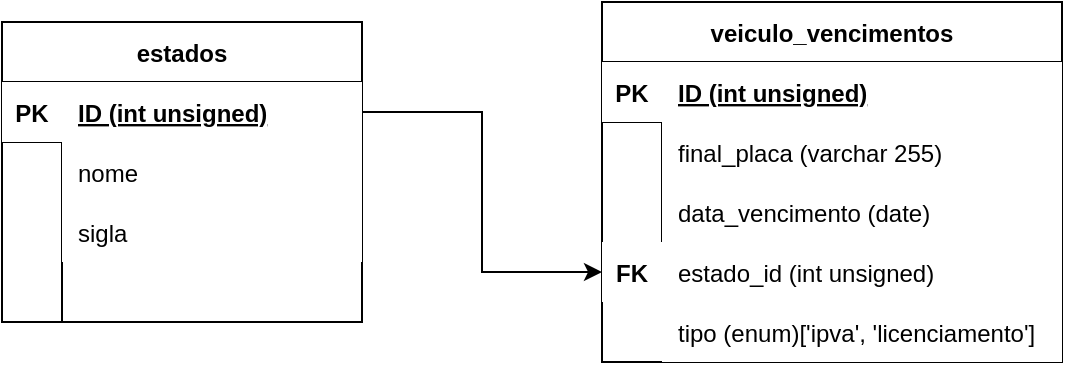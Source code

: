 <mxfile version="13.9.9" type="github">
  <diagram id="BDA7v9wnTE2G7iOWKpPn" name="Page-1">
    <mxGraphModel dx="687" dy="257" grid="1" gridSize="10" guides="1" tooltips="1" connect="1" arrows="1" fold="1" page="1" pageScale="1" pageWidth="850" pageHeight="1100" math="0" shadow="0">
      <root>
        <mxCell id="0" />
        <mxCell id="1" parent="0" />
        <mxCell id="KbTarNRCLpPFlz5eziaB-1" value="veiculo_vencimentos" style="shape=table;startSize=30;container=1;collapsible=1;childLayout=tableLayout;fixedRows=1;rowLines=0;fontStyle=1;align=center;resizeLast=1;" vertex="1" parent="1">
          <mxGeometry x="570" y="160" width="230" height="180" as="geometry" />
        </mxCell>
        <mxCell id="KbTarNRCLpPFlz5eziaB-2" value="" style="shape=partialRectangle;collapsible=0;dropTarget=0;pointerEvents=0;fillColor=none;top=0;left=0;bottom=1;right=0;points=[[0,0.5],[1,0.5]];portConstraint=eastwest;" vertex="1" parent="KbTarNRCLpPFlz5eziaB-1">
          <mxGeometry y="30" width="230" height="30" as="geometry" />
        </mxCell>
        <mxCell id="KbTarNRCLpPFlz5eziaB-3" value="PK" style="shape=partialRectangle;connectable=0;top=0;left=0;bottom=0;right=0;fontStyle=1;overflow=hidden;" vertex="1" parent="KbTarNRCLpPFlz5eziaB-2">
          <mxGeometry width="30" height="30" as="geometry" />
        </mxCell>
        <mxCell id="KbTarNRCLpPFlz5eziaB-4" value="ID (int unsigned)" style="shape=partialRectangle;connectable=0;top=0;left=0;bottom=0;right=0;align=left;spacingLeft=6;fontStyle=5;overflow=hidden;labelBorderColor=none;perimeterSpacing=0;" vertex="1" parent="KbTarNRCLpPFlz5eziaB-2">
          <mxGeometry x="30" width="200" height="30" as="geometry" />
        </mxCell>
        <mxCell id="KbTarNRCLpPFlz5eziaB-8" value="" style="shape=partialRectangle;collapsible=0;dropTarget=0;pointerEvents=0;fillColor=none;top=0;left=0;bottom=0;right=0;points=[[0,0.5],[1,0.5]];portConstraint=eastwest;" vertex="1" parent="KbTarNRCLpPFlz5eziaB-1">
          <mxGeometry y="60" width="230" height="30" as="geometry" />
        </mxCell>
        <mxCell id="KbTarNRCLpPFlz5eziaB-9" value="" style="shape=partialRectangle;connectable=0;fillColor=none;top=0;left=0;bottom=0;right=0;editable=1;overflow=hidden;" vertex="1" parent="KbTarNRCLpPFlz5eziaB-8">
          <mxGeometry width="30" height="30" as="geometry" />
        </mxCell>
        <mxCell id="KbTarNRCLpPFlz5eziaB-10" value="final_placa (varchar 255)" style="shape=partialRectangle;connectable=0;top=0;left=0;bottom=0;right=0;align=left;spacingLeft=6;overflow=hidden;labelBackgroundColor=none;labelBorderColor=none;" vertex="1" parent="KbTarNRCLpPFlz5eziaB-8">
          <mxGeometry x="30" width="200" height="30" as="geometry" />
        </mxCell>
        <mxCell id="KbTarNRCLpPFlz5eziaB-11" value="" style="shape=partialRectangle;collapsible=0;dropTarget=0;pointerEvents=0;fillColor=none;top=0;left=0;bottom=0;right=0;points=[[0,0.5],[1,0.5]];portConstraint=eastwest;" vertex="1" parent="KbTarNRCLpPFlz5eziaB-1">
          <mxGeometry y="90" width="230" height="30" as="geometry" />
        </mxCell>
        <mxCell id="KbTarNRCLpPFlz5eziaB-12" value="" style="shape=partialRectangle;connectable=0;fillColor=none;top=0;left=0;bottom=0;right=0;editable=1;overflow=hidden;" vertex="1" parent="KbTarNRCLpPFlz5eziaB-11">
          <mxGeometry width="30" height="30" as="geometry" />
        </mxCell>
        <mxCell id="KbTarNRCLpPFlz5eziaB-13" value="data_vencimento (date)" style="shape=partialRectangle;connectable=0;top=0;left=0;bottom=0;right=0;align=left;spacingLeft=6;overflow=hidden;labelBackgroundColor=none;" vertex="1" parent="KbTarNRCLpPFlz5eziaB-11">
          <mxGeometry x="30" width="200" height="30" as="geometry" />
        </mxCell>
        <mxCell id="KbTarNRCLpPFlz5eziaB-5" value="" style="shape=partialRectangle;collapsible=0;dropTarget=0;pointerEvents=0;fillColor=none;top=0;left=0;bottom=0;right=0;points=[[0,0.5],[1,0.5]];portConstraint=eastwest;" vertex="1" parent="KbTarNRCLpPFlz5eziaB-1">
          <mxGeometry y="120" width="230" height="30" as="geometry" />
        </mxCell>
        <mxCell id="KbTarNRCLpPFlz5eziaB-6" value="" style="shape=partialRectangle;connectable=0;fillColor=none;top=0;left=0;bottom=0;right=0;editable=1;overflow=hidden;" vertex="1" parent="KbTarNRCLpPFlz5eziaB-5">
          <mxGeometry width="30" height="30" as="geometry" />
        </mxCell>
        <mxCell id="KbTarNRCLpPFlz5eziaB-7" value="" style="shape=partialRectangle;connectable=0;fillColor=none;top=0;left=0;bottom=0;right=0;align=left;spacingLeft=6;overflow=hidden;" vertex="1" parent="KbTarNRCLpPFlz5eziaB-5">
          <mxGeometry x="30" width="200" height="30" as="geometry" />
        </mxCell>
        <mxCell id="KbTarNRCLpPFlz5eziaB-14" value="estado_id (int unsigned)" style="shape=partialRectangle;connectable=0;top=0;left=0;bottom=0;right=0;align=left;spacingLeft=6;overflow=hidden;labelBackgroundColor=none;" vertex="1" parent="1">
          <mxGeometry x="600" y="280" width="200" height="30" as="geometry" />
        </mxCell>
        <mxCell id="KbTarNRCLpPFlz5eziaB-15" value="FK" style="shape=partialRectangle;connectable=0;top=0;left=0;bottom=0;right=0;fontStyle=1;overflow=hidden;" vertex="1" parent="1">
          <mxGeometry x="570" y="280" width="30" height="30" as="geometry" />
        </mxCell>
        <mxCell id="KbTarNRCLpPFlz5eziaB-16" value="estados" style="shape=table;startSize=30;container=1;collapsible=1;childLayout=tableLayout;fixedRows=1;rowLines=0;fontStyle=1;align=center;resizeLast=1;" vertex="1" parent="1">
          <mxGeometry x="270" y="170" width="180" height="150" as="geometry" />
        </mxCell>
        <mxCell id="KbTarNRCLpPFlz5eziaB-17" value="" style="shape=partialRectangle;collapsible=0;dropTarget=0;pointerEvents=0;fillColor=none;top=0;left=0;bottom=1;right=0;points=[[0,0.5],[1,0.5]];portConstraint=eastwest;" vertex="1" parent="KbTarNRCLpPFlz5eziaB-16">
          <mxGeometry y="30" width="180" height="30" as="geometry" />
        </mxCell>
        <mxCell id="KbTarNRCLpPFlz5eziaB-18" value="PK" style="shape=partialRectangle;connectable=0;top=0;left=0;bottom=0;right=0;fontStyle=1;overflow=hidden;" vertex="1" parent="KbTarNRCLpPFlz5eziaB-17">
          <mxGeometry width="30" height="30" as="geometry" />
        </mxCell>
        <mxCell id="KbTarNRCLpPFlz5eziaB-19" value="ID (int unsigned)" style="shape=partialRectangle;connectable=0;top=0;left=0;bottom=0;right=0;align=left;spacingLeft=6;fontStyle=5;overflow=hidden;labelBorderColor=none;perimeterSpacing=0;" vertex="1" parent="KbTarNRCLpPFlz5eziaB-17">
          <mxGeometry x="30" width="150" height="30" as="geometry" />
        </mxCell>
        <mxCell id="KbTarNRCLpPFlz5eziaB-20" value="" style="shape=partialRectangle;collapsible=0;dropTarget=0;pointerEvents=0;fillColor=none;top=0;left=0;bottom=0;right=0;points=[[0,0.5],[1,0.5]];portConstraint=eastwest;" vertex="1" parent="KbTarNRCLpPFlz5eziaB-16">
          <mxGeometry y="60" width="180" height="30" as="geometry" />
        </mxCell>
        <mxCell id="KbTarNRCLpPFlz5eziaB-21" value="" style="shape=partialRectangle;connectable=0;fillColor=none;top=0;left=0;bottom=0;right=0;editable=1;overflow=hidden;" vertex="1" parent="KbTarNRCLpPFlz5eziaB-20">
          <mxGeometry width="30" height="30" as="geometry" />
        </mxCell>
        <mxCell id="KbTarNRCLpPFlz5eziaB-22" value="nome" style="shape=partialRectangle;connectable=0;top=0;left=0;bottom=0;right=0;align=left;spacingLeft=6;overflow=hidden;labelBackgroundColor=none;labelBorderColor=none;" vertex="1" parent="KbTarNRCLpPFlz5eziaB-20">
          <mxGeometry x="30" width="150" height="30" as="geometry" />
        </mxCell>
        <mxCell id="KbTarNRCLpPFlz5eziaB-23" value="" style="shape=partialRectangle;collapsible=0;dropTarget=0;pointerEvents=0;fillColor=none;top=0;left=0;bottom=0;right=0;points=[[0,0.5],[1,0.5]];portConstraint=eastwest;" vertex="1" parent="KbTarNRCLpPFlz5eziaB-16">
          <mxGeometry y="90" width="180" height="30" as="geometry" />
        </mxCell>
        <mxCell id="KbTarNRCLpPFlz5eziaB-24" value="" style="shape=partialRectangle;connectable=0;fillColor=none;top=0;left=0;bottom=0;right=0;editable=1;overflow=hidden;" vertex="1" parent="KbTarNRCLpPFlz5eziaB-23">
          <mxGeometry width="30" height="30" as="geometry" />
        </mxCell>
        <mxCell id="KbTarNRCLpPFlz5eziaB-25" value="sigla" style="shape=partialRectangle;connectable=0;top=0;left=0;bottom=0;right=0;align=left;spacingLeft=6;overflow=hidden;labelBackgroundColor=none;" vertex="1" parent="KbTarNRCLpPFlz5eziaB-23">
          <mxGeometry x="30" width="150" height="30" as="geometry" />
        </mxCell>
        <mxCell id="KbTarNRCLpPFlz5eziaB-26" value="" style="shape=partialRectangle;collapsible=0;dropTarget=0;pointerEvents=0;fillColor=none;top=0;left=0;bottom=0;right=0;points=[[0,0.5],[1,0.5]];portConstraint=eastwest;" vertex="1" parent="KbTarNRCLpPFlz5eziaB-16">
          <mxGeometry y="120" width="180" height="30" as="geometry" />
        </mxCell>
        <mxCell id="KbTarNRCLpPFlz5eziaB-27" value="" style="shape=partialRectangle;connectable=0;fillColor=none;top=0;left=0;bottom=0;right=0;editable=1;overflow=hidden;" vertex="1" parent="KbTarNRCLpPFlz5eziaB-26">
          <mxGeometry width="30" height="30" as="geometry" />
        </mxCell>
        <mxCell id="KbTarNRCLpPFlz5eziaB-28" value="" style="shape=partialRectangle;connectable=0;fillColor=none;top=0;left=0;bottom=0;right=0;align=left;spacingLeft=6;overflow=hidden;" vertex="1" parent="KbTarNRCLpPFlz5eziaB-26">
          <mxGeometry x="30" width="150" height="30" as="geometry" />
        </mxCell>
        <mxCell id="KbTarNRCLpPFlz5eziaB-31" style="edgeStyle=orthogonalEdgeStyle;rounded=0;orthogonalLoop=1;jettySize=auto;html=1;entryX=0;entryY=0.5;entryDx=0;entryDy=0;" edge="1" parent="1" source="KbTarNRCLpPFlz5eziaB-17" target="KbTarNRCLpPFlz5eziaB-5">
          <mxGeometry relative="1" as="geometry" />
        </mxCell>
        <mxCell id="KbTarNRCLpPFlz5eziaB-32" value="tipo (enum)[&#39;ipva&#39;, &#39;licenciamento&#39;]" style="shape=partialRectangle;connectable=0;top=0;left=0;bottom=0;right=0;align=left;spacingLeft=6;overflow=hidden;labelBackgroundColor=none;" vertex="1" parent="1">
          <mxGeometry x="600" y="310" width="200" height="30" as="geometry" />
        </mxCell>
      </root>
    </mxGraphModel>
  </diagram>
</mxfile>
